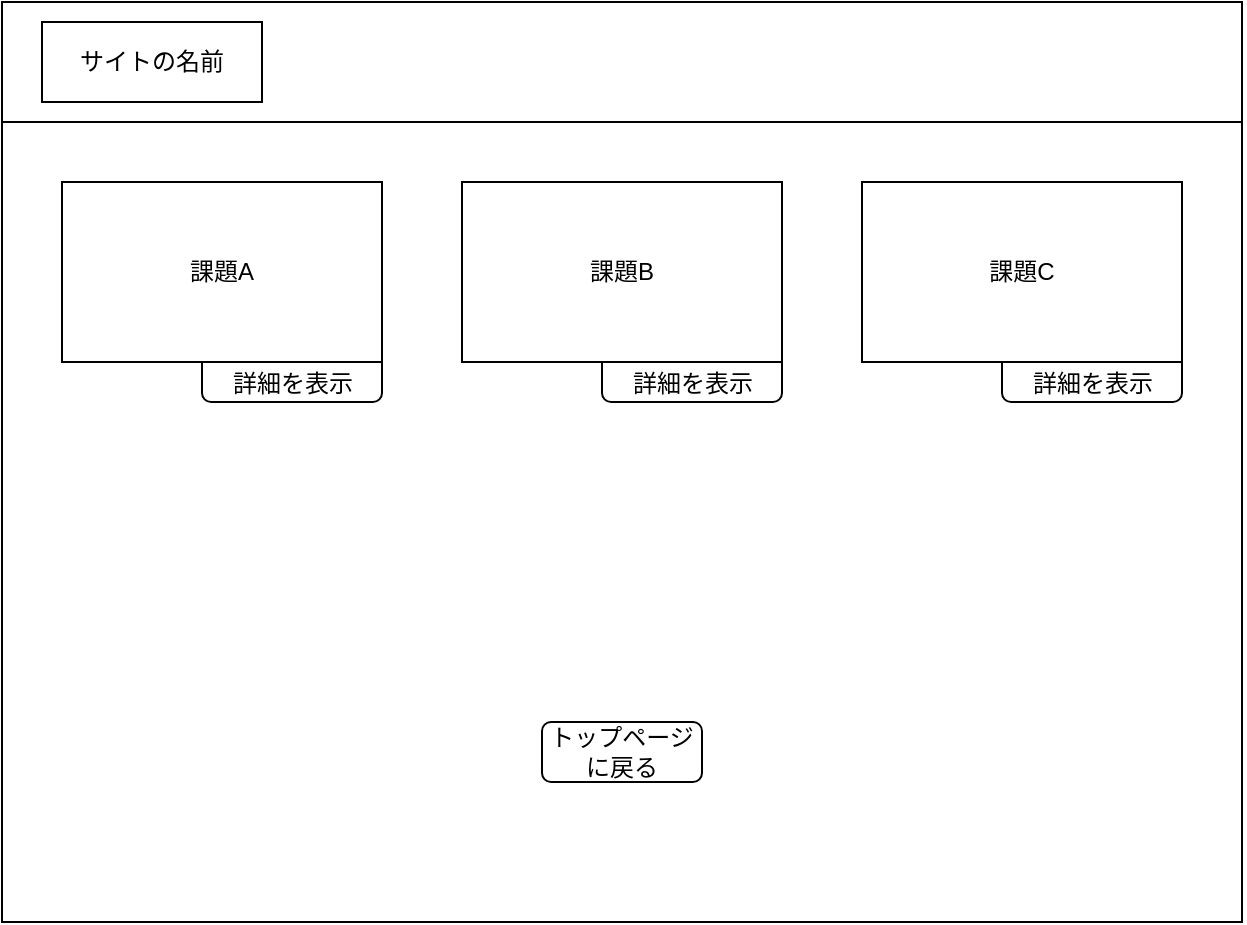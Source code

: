 <mxfile version="27.1.6" pages="2">
  <diagram name="ページ1" id="CPrcEd7IFdf7QdNZPcKS">
    <mxGraphModel dx="1281" dy="562" grid="1" gridSize="10" guides="1" tooltips="1" connect="1" arrows="1" fold="1" page="1" pageScale="1" pageWidth="827" pageHeight="1169" math="0" shadow="0">
      <root>
        <mxCell id="0" />
        <mxCell id="1" parent="0" />
        <mxCell id="P1QAiCrTCZGCidp8T9WZ-1" value="" style="rounded=0;whiteSpace=wrap;html=1;" vertex="1" parent="1">
          <mxGeometry x="40" y="40" width="620" height="460" as="geometry" />
        </mxCell>
        <mxCell id="P1QAiCrTCZGCidp8T9WZ-12" value="" style="rounded=1;whiteSpace=wrap;html=1;" vertex="1" parent="1">
          <mxGeometry x="540" y="210" width="90" height="30" as="geometry" />
        </mxCell>
        <mxCell id="P1QAiCrTCZGCidp8T9WZ-13" value="" style="rounded=1;whiteSpace=wrap;html=1;" vertex="1" parent="1">
          <mxGeometry x="340" y="210" width="90" height="30" as="geometry" />
        </mxCell>
        <mxCell id="P1QAiCrTCZGCidp8T9WZ-8" value="" style="rounded=1;whiteSpace=wrap;html=1;" vertex="1" parent="1">
          <mxGeometry x="140" y="210" width="90" height="30" as="geometry" />
        </mxCell>
        <mxCell id="P1QAiCrTCZGCidp8T9WZ-2" value="" style="endArrow=none;html=1;rounded=0;" edge="1" parent="1">
          <mxGeometry width="50" height="50" relative="1" as="geometry">
            <mxPoint x="40" y="100" as="sourcePoint" />
            <mxPoint x="660" y="100" as="targetPoint" />
          </mxGeometry>
        </mxCell>
        <mxCell id="P1QAiCrTCZGCidp8T9WZ-4" value="サイトの名前" style="rounded=0;whiteSpace=wrap;html=1;" vertex="1" parent="1">
          <mxGeometry x="60" y="50" width="110" height="40" as="geometry" />
        </mxCell>
        <mxCell id="P1QAiCrTCZGCidp8T9WZ-5" value="課題A" style="rounded=0;whiteSpace=wrap;html=1;" vertex="1" parent="1">
          <mxGeometry x="70" y="130" width="160" height="90" as="geometry" />
        </mxCell>
        <mxCell id="P1QAiCrTCZGCidp8T9WZ-6" value="課題B" style="rounded=0;whiteSpace=wrap;html=1;" vertex="1" parent="1">
          <mxGeometry x="270" y="130" width="160" height="90" as="geometry" />
        </mxCell>
        <mxCell id="P1QAiCrTCZGCidp8T9WZ-7" value="課題C" style="rounded=0;whiteSpace=wrap;html=1;" vertex="1" parent="1">
          <mxGeometry x="470" y="130" width="160" height="90" as="geometry" />
        </mxCell>
        <mxCell id="P1QAiCrTCZGCidp8T9WZ-9" value="詳細を表示" style="text;html=1;align=center;verticalAlign=middle;resizable=0;points=[];autosize=1;strokeColor=none;fillColor=none;" vertex="1" parent="1">
          <mxGeometry x="145" y="216" width="80" height="30" as="geometry" />
        </mxCell>
        <mxCell id="P1QAiCrTCZGCidp8T9WZ-10" value="詳細を表示" style="text;html=1;align=center;verticalAlign=middle;resizable=0;points=[];autosize=1;strokeColor=none;fillColor=none;" vertex="1" parent="1">
          <mxGeometry x="345" y="216" width="80" height="30" as="geometry" />
        </mxCell>
        <mxCell id="P1QAiCrTCZGCidp8T9WZ-11" value="詳細を表示" style="text;html=1;align=center;verticalAlign=middle;resizable=0;points=[];autosize=1;strokeColor=none;fillColor=none;" vertex="1" parent="1">
          <mxGeometry x="545" y="216" width="80" height="30" as="geometry" />
        </mxCell>
        <mxCell id="P1QAiCrTCZGCidp8T9WZ-14" value="トップページに戻る" style="rounded=1;whiteSpace=wrap;html=1;" vertex="1" parent="1">
          <mxGeometry x="310" y="400" width="80" height="30" as="geometry" />
        </mxCell>
      </root>
    </mxGraphModel>
  </diagram>
  <diagram id="jqFMASwn-q37mvudYhID" name="ページ2">
    <mxGraphModel dx="1281" dy="562" grid="1" gridSize="10" guides="1" tooltips="1" connect="1" arrows="1" fold="1" page="1" pageScale="1" pageWidth="827" pageHeight="1169" math="0" shadow="0">
      <root>
        <mxCell id="0" />
        <mxCell id="1" parent="0" />
        <mxCell id="evG1pXa2wYDhyRVNVmSa-1" value="" style="rounded=0;whiteSpace=wrap;html=1;" vertex="1" parent="1">
          <mxGeometry x="30" y="100" width="600" height="410" as="geometry" />
        </mxCell>
        <mxCell id="evG1pXa2wYDhyRVNVmSa-3" value="" style="endArrow=none;html=1;rounded=0;" edge="1" parent="1">
          <mxGeometry width="50" height="50" relative="1" as="geometry">
            <mxPoint x="30" y="160" as="sourcePoint" />
            <mxPoint x="630" y="160" as="targetPoint" />
          </mxGeometry>
        </mxCell>
        <mxCell id="Hyvp0RmYNWM8YzxDy21b-1" value="サイトの名前" style="rounded=0;whiteSpace=wrap;html=1;" vertex="1" parent="1">
          <mxGeometry x="53" y="110" width="110" height="40" as="geometry" />
        </mxCell>
        <mxCell id="Hyvp0RmYNWM8YzxDy21b-2" value="課題Aについて" style="text;html=1;align=center;verticalAlign=middle;resizable=0;points=[];autosize=1;strokeColor=none;fillColor=none;" vertex="1" parent="1">
          <mxGeometry x="280" y="170" width="100" height="30" as="geometry" />
        </mxCell>
        <mxCell id="Hyvp0RmYNWM8YzxDy21b-3" value="" style="rounded=0;whiteSpace=wrap;html=1;" vertex="1" parent="1">
          <mxGeometry x="90" y="210" width="480" height="110" as="geometry" />
        </mxCell>
      </root>
    </mxGraphModel>
  </diagram>
</mxfile>
